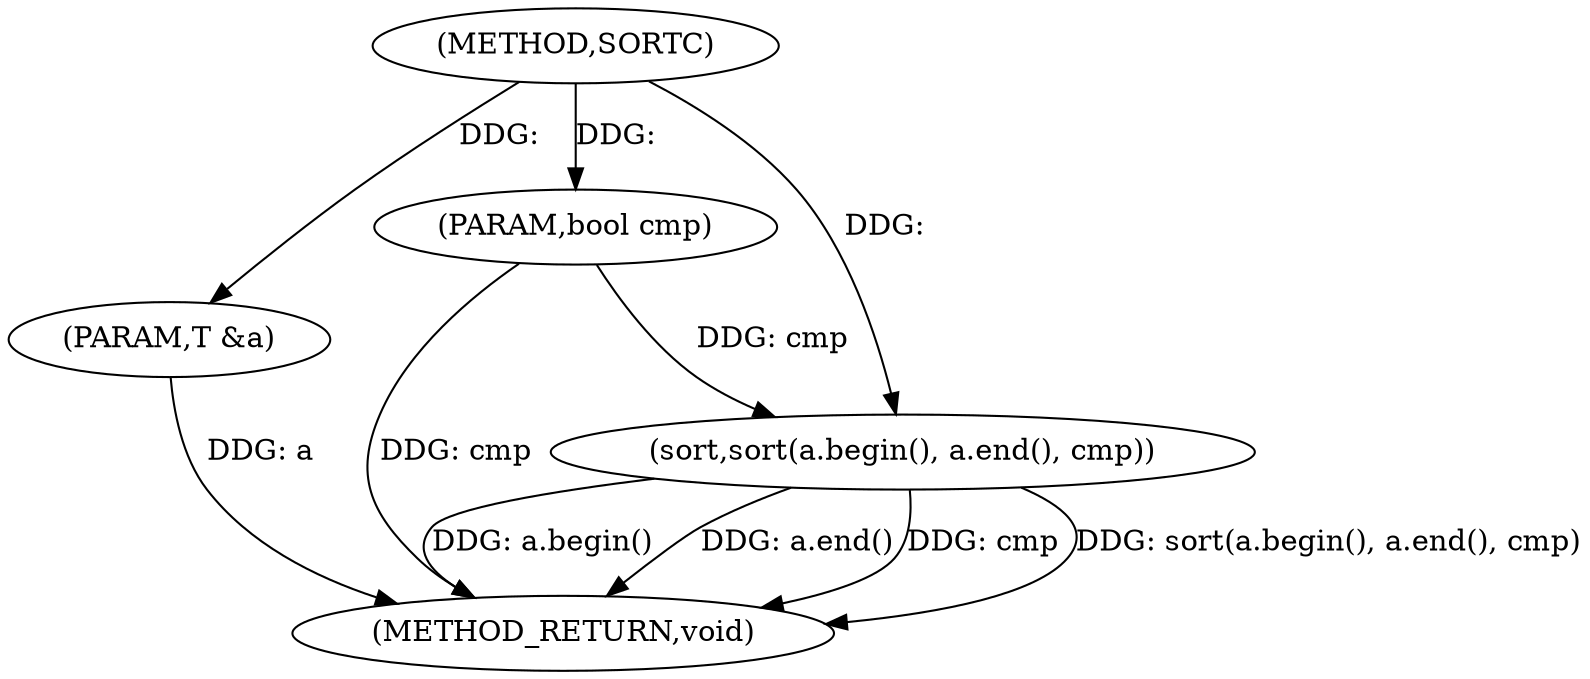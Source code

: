 digraph "SORTC" {  
"1001197" [label = "(METHOD,SORTC)" ]
"1001205" [label = "(METHOD_RETURN,void)" ]
"1001198" [label = "(PARAM,T &a)" ]
"1001199" [label = "(PARAM,bool cmp)" ]
"1001201" [label = "(sort,sort(a.begin(), a.end(), cmp))" ]
  "1001198" -> "1001205"  [ label = "DDG: a"] 
  "1001199" -> "1001205"  [ label = "DDG: cmp"] 
  "1001201" -> "1001205"  [ label = "DDG: a.begin()"] 
  "1001201" -> "1001205"  [ label = "DDG: a.end()"] 
  "1001201" -> "1001205"  [ label = "DDG: cmp"] 
  "1001201" -> "1001205"  [ label = "DDG: sort(a.begin(), a.end(), cmp)"] 
  "1001197" -> "1001198"  [ label = "DDG: "] 
  "1001197" -> "1001199"  [ label = "DDG: "] 
  "1001197" -> "1001201"  [ label = "DDG: "] 
  "1001199" -> "1001201"  [ label = "DDG: cmp"] 
}

